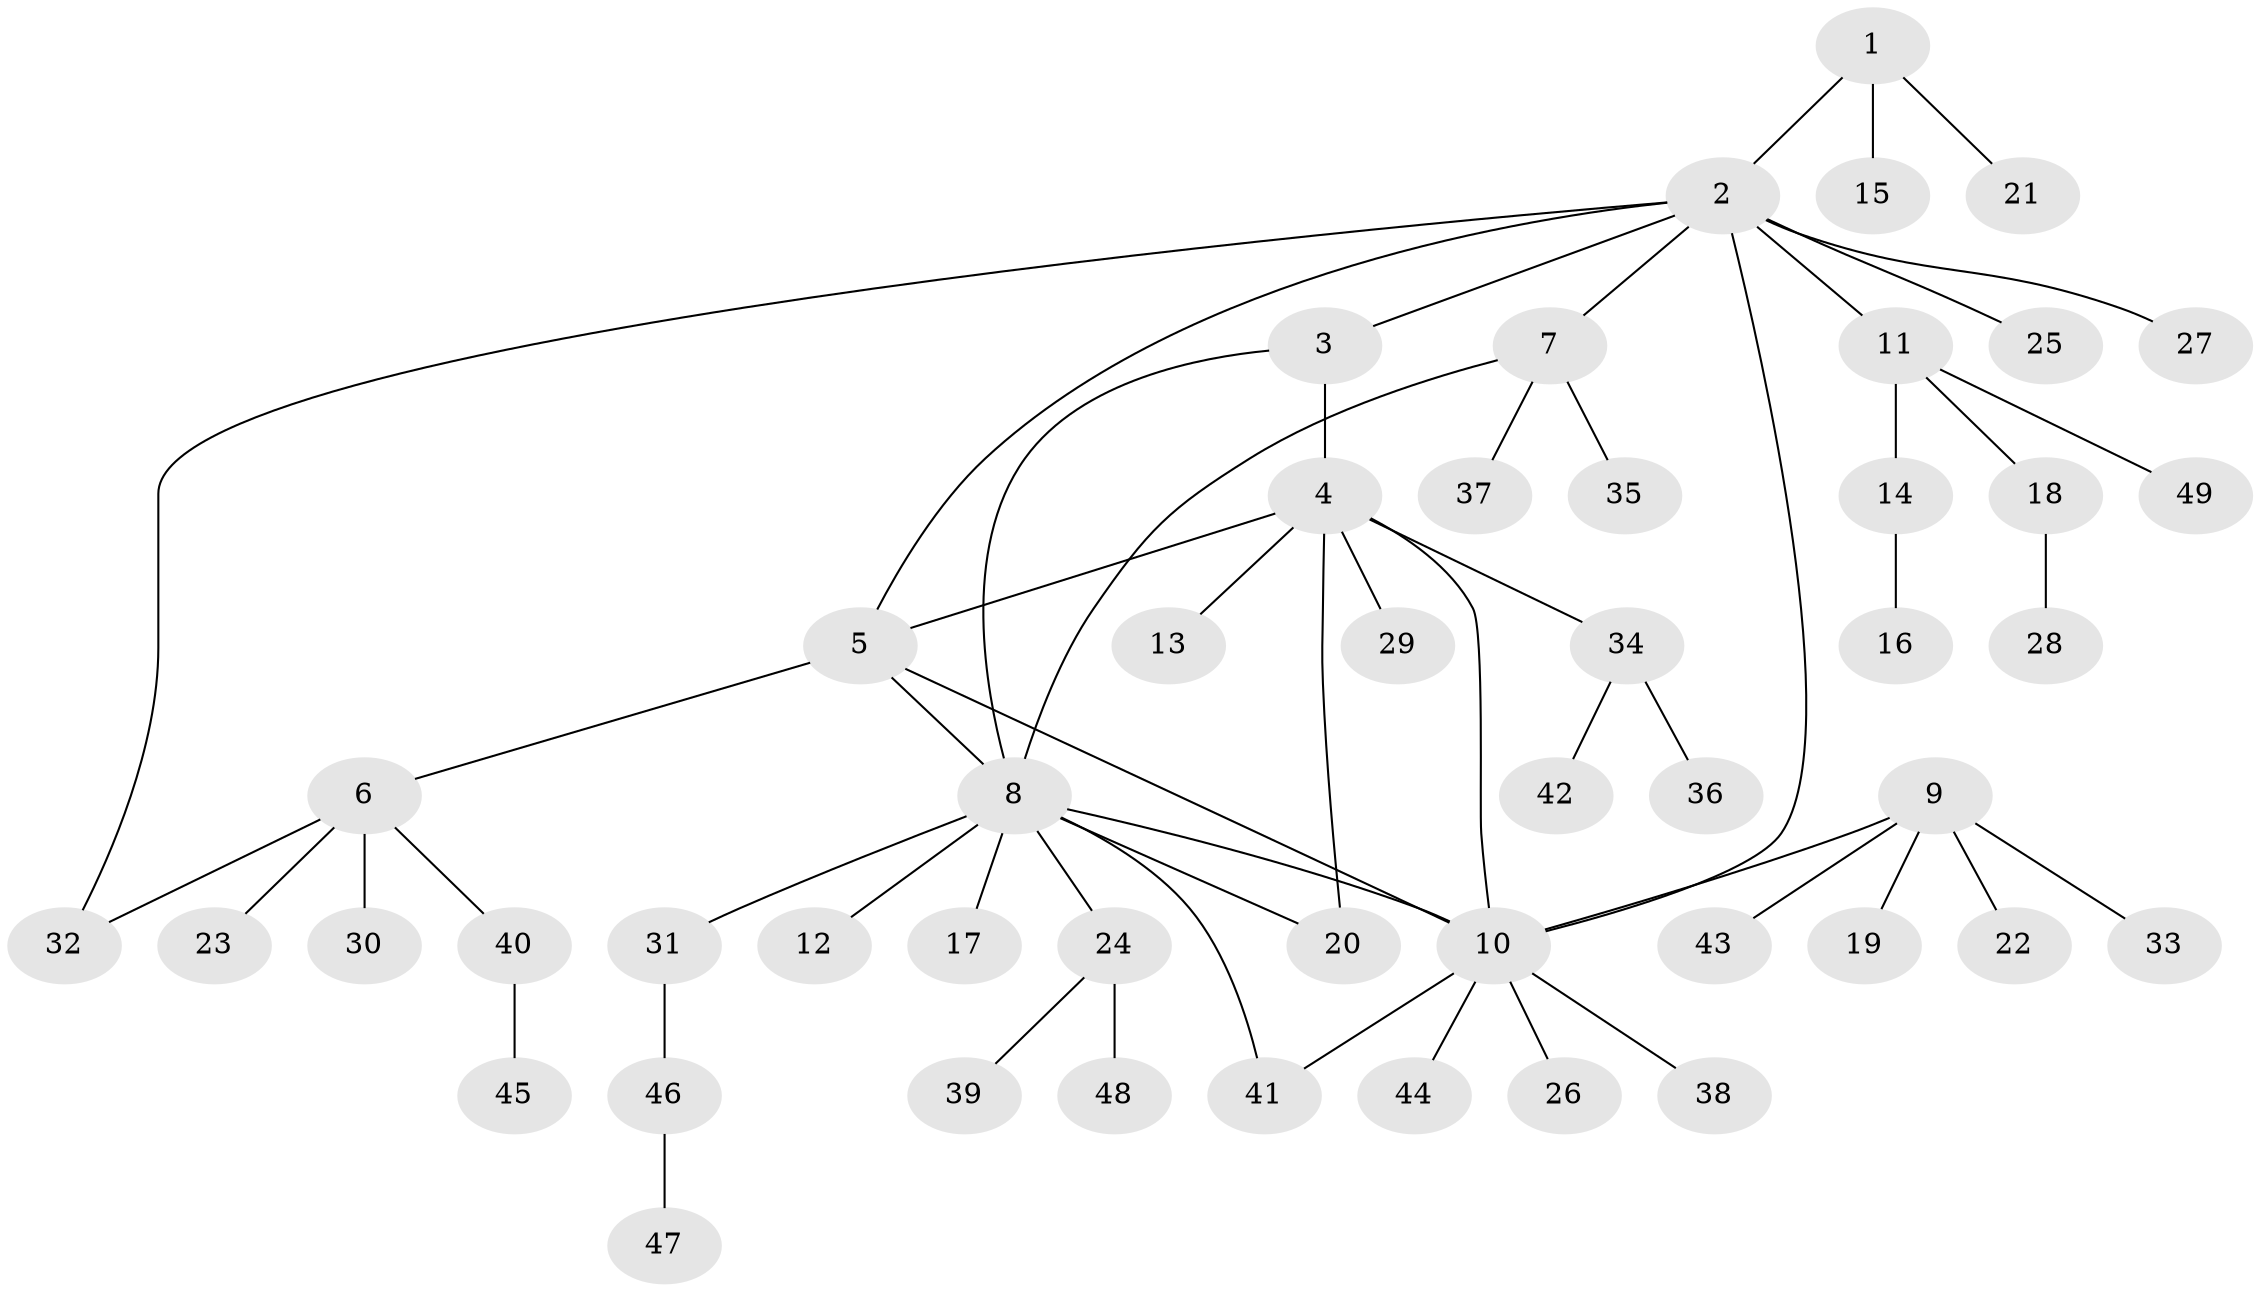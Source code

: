 // Generated by graph-tools (version 1.1) at 2025/50/03/09/25 03:50:38]
// undirected, 49 vertices, 57 edges
graph export_dot {
graph [start="1"]
  node [color=gray90,style=filled];
  1;
  2;
  3;
  4;
  5;
  6;
  7;
  8;
  9;
  10;
  11;
  12;
  13;
  14;
  15;
  16;
  17;
  18;
  19;
  20;
  21;
  22;
  23;
  24;
  25;
  26;
  27;
  28;
  29;
  30;
  31;
  32;
  33;
  34;
  35;
  36;
  37;
  38;
  39;
  40;
  41;
  42;
  43;
  44;
  45;
  46;
  47;
  48;
  49;
  1 -- 2;
  1 -- 15;
  1 -- 21;
  2 -- 3;
  2 -- 5;
  2 -- 7;
  2 -- 10;
  2 -- 11;
  2 -- 25;
  2 -- 27;
  2 -- 32;
  3 -- 4;
  3 -- 8;
  4 -- 5;
  4 -- 10;
  4 -- 13;
  4 -- 20;
  4 -- 29;
  4 -- 34;
  5 -- 6;
  5 -- 8;
  5 -- 10;
  6 -- 23;
  6 -- 30;
  6 -- 32;
  6 -- 40;
  7 -- 8;
  7 -- 35;
  7 -- 37;
  8 -- 10;
  8 -- 12;
  8 -- 17;
  8 -- 20;
  8 -- 24;
  8 -- 31;
  8 -- 41;
  9 -- 10;
  9 -- 19;
  9 -- 22;
  9 -- 33;
  9 -- 43;
  10 -- 26;
  10 -- 38;
  10 -- 41;
  10 -- 44;
  11 -- 14;
  11 -- 18;
  11 -- 49;
  14 -- 16;
  18 -- 28;
  24 -- 39;
  24 -- 48;
  31 -- 46;
  34 -- 36;
  34 -- 42;
  40 -- 45;
  46 -- 47;
}
